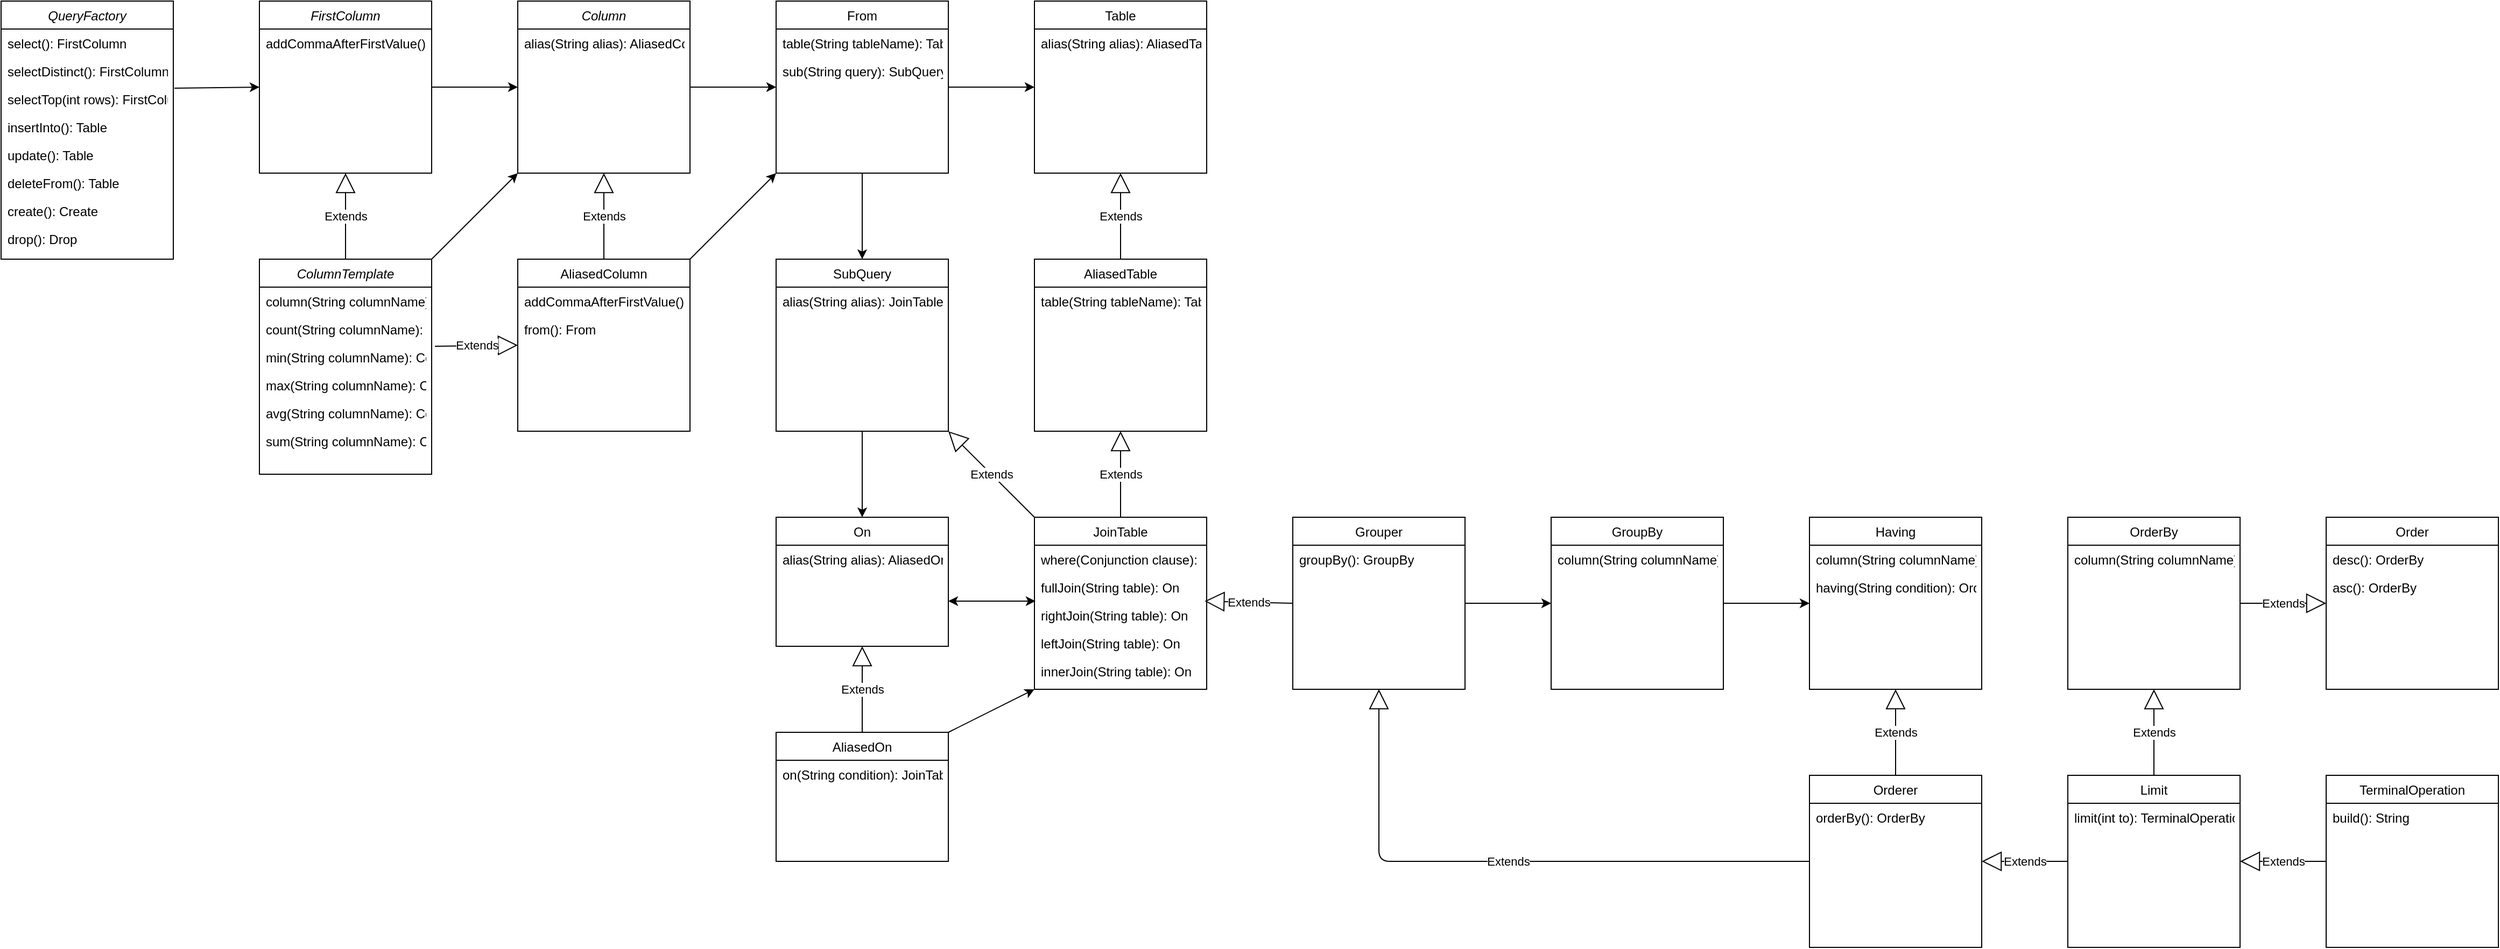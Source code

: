 <mxfile version="14.6.7" type="device" pages="2"><diagram id="C5RBs43oDa-KdzZeNtuy" name="Page-1"><mxGraphModel dx="1026" dy="450" grid="1" gridSize="10" guides="1" tooltips="1" connect="1" arrows="1" fold="1" page="1" pageScale="1" pageWidth="827" pageHeight="1169" math="0" shadow="0"><root><mxCell id="WIyWlLk6GJQsqaUBKTNV-0"/><mxCell id="WIyWlLk6GJQsqaUBKTNV-1" parent="WIyWlLk6GJQsqaUBKTNV-0"/><mxCell id="zkfFHV4jXpPFQw0GAbJ--0" value="Column" style="swimlane;fontStyle=2;align=center;verticalAlign=top;childLayout=stackLayout;horizontal=1;startSize=26;horizontalStack=0;resizeParent=1;resizeLast=0;collapsible=1;marginBottom=0;rounded=0;shadow=0;strokeWidth=1;" parent="WIyWlLk6GJQsqaUBKTNV-1" vertex="1"><mxGeometry x="520" y="280" width="160" height="160" as="geometry"><mxRectangle x="230" y="140" width="160" height="26" as="alternateBounds"/></mxGeometry></mxCell><mxCell id="h24zk3NHVWU1S0sZ4Jsn-0" value="alias(String alias): AliasedColumn" style="text;align=left;verticalAlign=top;spacingLeft=4;spacingRight=4;overflow=hidden;rotatable=0;points=[[0,0.5],[1,0.5]];portConstraint=eastwest;" parent="zkfFHV4jXpPFQw0GAbJ--0" vertex="1"><mxGeometry y="26" width="160" height="26" as="geometry"/></mxCell><mxCell id="zkfFHV4jXpPFQw0GAbJ--17" value="Table" style="swimlane;fontStyle=0;align=center;verticalAlign=top;childLayout=stackLayout;horizontal=1;startSize=26;horizontalStack=0;resizeParent=1;resizeLast=0;collapsible=1;marginBottom=0;rounded=0;shadow=0;strokeWidth=1;" parent="WIyWlLk6GJQsqaUBKTNV-1" vertex="1"><mxGeometry x="1000" y="280" width="160" height="160" as="geometry"><mxRectangle x="550" y="140" width="160" height="26" as="alternateBounds"/></mxGeometry></mxCell><mxCell id="zkfFHV4jXpPFQw0GAbJ--24" value="alias(String alias): AliasedTable" style="text;align=left;verticalAlign=top;spacingLeft=4;spacingRight=4;overflow=hidden;rotatable=0;points=[[0,0.5],[1,0.5]];portConstraint=eastwest;" parent="zkfFHV4jXpPFQw0GAbJ--17" vertex="1"><mxGeometry y="26" width="160" height="26" as="geometry"/></mxCell><mxCell id="h24zk3NHVWU1S0sZ4Jsn-11" value="QueryFactory" style="swimlane;fontStyle=2;align=center;verticalAlign=top;childLayout=stackLayout;horizontal=1;startSize=26;horizontalStack=0;resizeParent=1;resizeLast=0;collapsible=1;marginBottom=0;rounded=0;shadow=0;strokeWidth=1;" parent="WIyWlLk6GJQsqaUBKTNV-1" vertex="1"><mxGeometry x="40" y="280" width="160" height="240" as="geometry"><mxRectangle x="230" y="140" width="160" height="26" as="alternateBounds"/></mxGeometry></mxCell><mxCell id="h24zk3NHVWU1S0sZ4Jsn-12" value="select(): FirstColumn" style="text;align=left;verticalAlign=top;spacingLeft=4;spacingRight=4;overflow=hidden;rotatable=0;points=[[0,0.5],[1,0.5]];portConstraint=eastwest;" parent="h24zk3NHVWU1S0sZ4Jsn-11" vertex="1"><mxGeometry y="26" width="160" height="26" as="geometry"/></mxCell><mxCell id="h24zk3NHVWU1S0sZ4Jsn-14" value="selectDistinct(): FirstColumn" style="text;align=left;verticalAlign=top;spacingLeft=4;spacingRight=4;overflow=hidden;rotatable=0;points=[[0,0.5],[1,0.5]];portConstraint=eastwest;" parent="h24zk3NHVWU1S0sZ4Jsn-11" vertex="1"><mxGeometry y="52" width="160" height="26" as="geometry"/></mxCell><mxCell id="EfB675swxj0_n4PeyxLj-0" value="selectTop(int rows): FirstColumn" style="text;align=left;verticalAlign=top;spacingLeft=4;spacingRight=4;overflow=hidden;rotatable=0;points=[[0,0.5],[1,0.5]];portConstraint=eastwest;" parent="h24zk3NHVWU1S0sZ4Jsn-11" vertex="1"><mxGeometry y="78" width="160" height="26" as="geometry"/></mxCell><mxCell id="h1repfMXLiARq4BlfmfQ-0" value="insertInto(): Table" style="text;align=left;verticalAlign=top;spacingLeft=4;spacingRight=4;overflow=hidden;rotatable=0;points=[[0,0.5],[1,0.5]];portConstraint=eastwest;" parent="h24zk3NHVWU1S0sZ4Jsn-11" vertex="1"><mxGeometry y="104" width="160" height="26" as="geometry"/></mxCell><mxCell id="WQTlYZZ8xY4NNlDOQnOh-1" value="update(): Table" style="text;align=left;verticalAlign=top;spacingLeft=4;spacingRight=4;overflow=hidden;rotatable=0;points=[[0,0.5],[1,0.5]];portConstraint=eastwest;" parent="h24zk3NHVWU1S0sZ4Jsn-11" vertex="1"><mxGeometry y="130" width="160" height="26" as="geometry"/></mxCell><mxCell id="WQTlYZZ8xY4NNlDOQnOh-20" value="deleteFrom(): Table" style="text;align=left;verticalAlign=top;spacingLeft=4;spacingRight=4;overflow=hidden;rotatable=0;points=[[0,0.5],[1,0.5]];portConstraint=eastwest;" parent="h24zk3NHVWU1S0sZ4Jsn-11" vertex="1"><mxGeometry y="156" width="160" height="26" as="geometry"/></mxCell><mxCell id="EfB675swxj0_n4PeyxLj-1" value="create(): Create" style="text;align=left;verticalAlign=top;spacingLeft=4;spacingRight=4;overflow=hidden;rotatable=0;points=[[0,0.5],[1,0.5]];portConstraint=eastwest;" parent="h24zk3NHVWU1S0sZ4Jsn-11" vertex="1"><mxGeometry y="182" width="160" height="26" as="geometry"/></mxCell><mxCell id="WQTlYZZ8xY4NNlDOQnOh-0" value="drop(): Drop" style="text;align=left;verticalAlign=top;spacingLeft=4;spacingRight=4;overflow=hidden;rotatable=0;points=[[0,0.5],[1,0.5]];portConstraint=eastwest;" parent="h24zk3NHVWU1S0sZ4Jsn-11" vertex="1"><mxGeometry y="208" width="160" height="26" as="geometry"/></mxCell><mxCell id="h24zk3NHVWU1S0sZ4Jsn-25" value="AliasedColumn" style="swimlane;fontStyle=0;align=center;verticalAlign=top;childLayout=stackLayout;horizontal=1;startSize=26;horizontalStack=0;resizeParent=1;resizeLast=0;collapsible=1;marginBottom=0;rounded=0;shadow=0;strokeWidth=1;" parent="WIyWlLk6GJQsqaUBKTNV-1" vertex="1"><mxGeometry x="520" y="520" width="160" height="160" as="geometry"><mxRectangle x="550" y="140" width="160" height="26" as="alternateBounds"/></mxGeometry></mxCell><mxCell id="Hs2EF_9010h0EkMGhD_J-79" value="addCommaAfterFirstValue(): void" style="text;align=left;verticalAlign=top;spacingLeft=4;spacingRight=4;overflow=hidden;rotatable=0;points=[[0,0.5],[1,0.5]];portConstraint=eastwest;" parent="h24zk3NHVWU1S0sZ4Jsn-25" vertex="1"><mxGeometry y="26" width="160" height="26" as="geometry"/></mxCell><mxCell id="h24zk3NHVWU1S0sZ4Jsn-28" value="from(): From" style="text;align=left;verticalAlign=top;spacingLeft=4;spacingRight=4;overflow=hidden;rotatable=0;points=[[0,0.5],[1,0.5]];portConstraint=eastwest;" parent="h24zk3NHVWU1S0sZ4Jsn-25" vertex="1"><mxGeometry y="52" width="160" height="26" as="geometry"/></mxCell><mxCell id="h24zk3NHVWU1S0sZ4Jsn-30" value="" style="endArrow=classic;html=1;entryX=0;entryY=0.5;entryDx=0;entryDy=0;" parent="WIyWlLk6GJQsqaUBKTNV-1" target="Hs2EF_9010h0EkMGhD_J-81" edge="1"><mxGeometry width="50" height="50" relative="1" as="geometry"><mxPoint x="680" y="360" as="sourcePoint"/><mxPoint x="760" y="397" as="targetPoint"/></mxGeometry></mxCell><mxCell id="h24zk3NHVWU1S0sZ4Jsn-34" value="On" style="swimlane;fontStyle=0;align=center;verticalAlign=top;childLayout=stackLayout;horizontal=1;startSize=26;horizontalStack=0;resizeParent=1;resizeLast=0;collapsible=1;marginBottom=0;rounded=0;shadow=0;strokeWidth=1;" parent="WIyWlLk6GJQsqaUBKTNV-1" vertex="1"><mxGeometry x="760" y="760" width="160" height="120" as="geometry"><mxRectangle x="550" y="140" width="160" height="26" as="alternateBounds"/></mxGeometry></mxCell><mxCell id="Hs2EF_9010h0EkMGhD_J-50" value="alias(String alias): AliasedOn" style="text;align=left;verticalAlign=top;spacingLeft=4;spacingRight=4;overflow=hidden;rotatable=0;points=[[0,0.5],[1,0.5]];portConstraint=eastwest;" parent="h24zk3NHVWU1S0sZ4Jsn-34" vertex="1"><mxGeometry y="26" width="160" height="26" as="geometry"/></mxCell><mxCell id="h24zk3NHVWU1S0sZ4Jsn-42" value="" style="endArrow=classic;html=1;entryX=0;entryY=1;entryDx=0;entryDy=0;exitX=1;exitY=0;exitDx=0;exitDy=0;" parent="WIyWlLk6GJQsqaUBKTNV-1" source="h24zk3NHVWU1S0sZ4Jsn-25" target="Hs2EF_9010h0EkMGhD_J-81" edge="1"><mxGeometry width="50" height="50" relative="1" as="geometry"><mxPoint x="680" y="530" as="sourcePoint"/><mxPoint x="760" y="531" as="targetPoint"/></mxGeometry></mxCell><mxCell id="h24zk3NHVWU1S0sZ4Jsn-52" value="FirstColumn" style="swimlane;fontStyle=2;align=center;verticalAlign=top;childLayout=stackLayout;horizontal=1;startSize=26;horizontalStack=0;resizeParent=1;resizeLast=0;collapsible=1;marginBottom=0;rounded=0;shadow=0;strokeWidth=1;" parent="WIyWlLk6GJQsqaUBKTNV-1" vertex="1"><mxGeometry x="280" y="280" width="160" height="160" as="geometry"><mxRectangle x="230" y="140" width="160" height="26" as="alternateBounds"/></mxGeometry></mxCell><mxCell id="Hs2EF_9010h0EkMGhD_J-70" value="addCommaAfterFirstValue(): void" style="text;align=left;verticalAlign=top;spacingLeft=4;spacingRight=4;overflow=hidden;rotatable=0;points=[[0,0.5],[1,0.5]];portConstraint=eastwest;" parent="h24zk3NHVWU1S0sZ4Jsn-52" vertex="1"><mxGeometry y="26" width="160" height="26" as="geometry"/></mxCell><mxCell id="h24zk3NHVWU1S0sZ4Jsn-60" value="" style="endArrow=classic;html=1;entryX=0;entryY=0.5;entryDx=0;entryDy=0;exitX=1;exitY=0.5;exitDx=0;exitDy=0;" parent="WIyWlLk6GJQsqaUBKTNV-1" source="h24zk3NHVWU1S0sZ4Jsn-52" target="zkfFHV4jXpPFQw0GAbJ--0" edge="1"><mxGeometry width="50" height="50" relative="1" as="geometry"><mxPoint x="440" y="379" as="sourcePoint"/><mxPoint x="520" y="379" as="targetPoint"/></mxGeometry></mxCell><mxCell id="h1repfMXLiARq4BlfmfQ-1" value="" style="endArrow=classic;html=1;entryX=0;entryY=0.5;entryDx=0;entryDy=0;exitX=1.006;exitY=0.115;exitDx=0;exitDy=0;exitPerimeter=0;" parent="WIyWlLk6GJQsqaUBKTNV-1" source="EfB675swxj0_n4PeyxLj-0" target="h24zk3NHVWU1S0sZ4Jsn-52" edge="1"><mxGeometry width="50" height="50" relative="1" as="geometry"><mxPoint x="240" y="371" as="sourcePoint"/><mxPoint x="280" y="371" as="targetPoint"/></mxGeometry></mxCell><mxCell id="h1repfMXLiARq4BlfmfQ-3" value="AliasedTable" style="swimlane;fontStyle=0;align=center;verticalAlign=top;childLayout=stackLayout;horizontal=1;startSize=26;horizontalStack=0;resizeParent=1;resizeLast=0;collapsible=1;marginBottom=0;rounded=0;shadow=0;strokeWidth=1;" parent="WIyWlLk6GJQsqaUBKTNV-1" vertex="1"><mxGeometry x="1000" y="520" width="160" height="160" as="geometry"><mxRectangle x="550" y="140" width="160" height="26" as="alternateBounds"/></mxGeometry></mxCell><mxCell id="WQTlYZZ8xY4NNlDOQnOh-19" value="table(String tableName): Table" style="text;align=left;verticalAlign=top;spacingLeft=4;spacingRight=4;overflow=hidden;rotatable=0;points=[[0,0.5],[1,0.5]];portConstraint=eastwest;" parent="h1repfMXLiARq4BlfmfQ-3" vertex="1"><mxGeometry y="26" width="160" height="26" as="geometry"/></mxCell><mxCell id="h1repfMXLiARq4BlfmfQ-11" value="Extends" style="endArrow=block;endSize=16;endFill=0;html=1;exitX=0.5;exitY=0;exitDx=0;exitDy=0;entryX=0.5;entryY=1;entryDx=0;entryDy=0;" parent="WIyWlLk6GJQsqaUBKTNV-1" source="h24zk3NHVWU1S0sZ4Jsn-25" target="zkfFHV4jXpPFQw0GAbJ--0" edge="1"><mxGeometry width="160" relative="1" as="geometry"><mxPoint x="580" y="510" as="sourcePoint"/><mxPoint x="740" y="510" as="targetPoint"/></mxGeometry></mxCell><mxCell id="h1repfMXLiARq4BlfmfQ-12" value="Extends" style="endArrow=block;endSize=16;endFill=0;html=1;exitX=0.5;exitY=0;exitDx=0;exitDy=0;entryX=0.5;entryY=1;entryDx=0;entryDy=0;" parent="WIyWlLk6GJQsqaUBKTNV-1" source="h1repfMXLiARq4BlfmfQ-3" target="zkfFHV4jXpPFQw0GAbJ--17" edge="1"><mxGeometry width="160" relative="1" as="geometry"><mxPoint x="850" y="610" as="sourcePoint"/><mxPoint x="850" y="530" as="targetPoint"/></mxGeometry></mxCell><mxCell id="h1repfMXLiARq4BlfmfQ-13" value="JoinTable" style="swimlane;fontStyle=0;align=center;verticalAlign=top;childLayout=stackLayout;horizontal=1;startSize=26;horizontalStack=0;resizeParent=1;resizeLast=0;collapsible=1;marginBottom=0;rounded=0;shadow=0;strokeWidth=1;" parent="WIyWlLk6GJQsqaUBKTNV-1" vertex="1"><mxGeometry x="1000" y="760" width="160" height="160" as="geometry"><mxRectangle x="550" y="140" width="160" height="26" as="alternateBounds"/></mxGeometry></mxCell><mxCell id="h1repfMXLiARq4BlfmfQ-15" value="where(Conjunction clause): Grouper" style="text;align=left;verticalAlign=top;spacingLeft=4;spacingRight=4;overflow=hidden;rotatable=0;points=[[0,0.5],[1,0.5]];portConstraint=eastwest;" parent="h1repfMXLiARq4BlfmfQ-13" vertex="1"><mxGeometry y="26" width="160" height="26" as="geometry"/></mxCell><mxCell id="h1repfMXLiARq4BlfmfQ-19" value="fullJoin(String table): On" style="text;align=left;verticalAlign=top;spacingLeft=4;spacingRight=4;overflow=hidden;rotatable=0;points=[[0,0.5],[1,0.5]];portConstraint=eastwest;" parent="h1repfMXLiARq4BlfmfQ-13" vertex="1"><mxGeometry y="52" width="160" height="26" as="geometry"/></mxCell><mxCell id="h1repfMXLiARq4BlfmfQ-18" value="rightJoin(String table): On" style="text;align=left;verticalAlign=top;spacingLeft=4;spacingRight=4;overflow=hidden;rotatable=0;points=[[0,0.5],[1,0.5]];portConstraint=eastwest;" parent="h1repfMXLiARq4BlfmfQ-13" vertex="1"><mxGeometry y="78" width="160" height="26" as="geometry"/></mxCell><mxCell id="h1repfMXLiARq4BlfmfQ-17" value="leftJoin(String table): On" style="text;align=left;verticalAlign=top;spacingLeft=4;spacingRight=4;overflow=hidden;rotatable=0;points=[[0,0.5],[1,0.5]];portConstraint=eastwest;" parent="h1repfMXLiARq4BlfmfQ-13" vertex="1"><mxGeometry y="104" width="160" height="26" as="geometry"/></mxCell><mxCell id="h1repfMXLiARq4BlfmfQ-16" value="innerJoin(String table): On" style="text;align=left;verticalAlign=top;spacingLeft=4;spacingRight=4;overflow=hidden;rotatable=0;points=[[0,0.5],[1,0.5]];portConstraint=eastwest;" parent="h1repfMXLiARq4BlfmfQ-13" vertex="1"><mxGeometry y="130" width="160" height="26" as="geometry"/></mxCell><mxCell id="Hs2EF_9010h0EkMGhD_J-11" value="Grouper" style="swimlane;fontStyle=0;align=center;verticalAlign=top;childLayout=stackLayout;horizontal=1;startSize=26;horizontalStack=0;resizeParent=1;resizeLast=0;collapsible=1;marginBottom=0;rounded=0;shadow=0;strokeWidth=1;" parent="WIyWlLk6GJQsqaUBKTNV-1" vertex="1"><mxGeometry x="1240" y="760" width="160" height="160" as="geometry"><mxRectangle x="550" y="140" width="160" height="26" as="alternateBounds"/></mxGeometry></mxCell><mxCell id="Hs2EF_9010h0EkMGhD_J-14" value="groupBy(): GroupBy" style="text;align=left;verticalAlign=top;spacingLeft=4;spacingRight=4;overflow=hidden;rotatable=0;points=[[0,0.5],[1,0.5]];portConstraint=eastwest;" parent="Hs2EF_9010h0EkMGhD_J-11" vertex="1"><mxGeometry y="26" width="160" height="26" as="geometry"/></mxCell><mxCell id="Hs2EF_9010h0EkMGhD_J-15" value="Orderer" style="swimlane;fontStyle=0;align=center;verticalAlign=top;childLayout=stackLayout;horizontal=1;startSize=26;horizontalStack=0;resizeParent=1;resizeLast=0;collapsible=1;marginBottom=0;rounded=0;shadow=0;strokeWidth=1;" parent="WIyWlLk6GJQsqaUBKTNV-1" vertex="1"><mxGeometry x="1720" y="1000" width="160" height="160" as="geometry"><mxRectangle x="550" y="140" width="160" height="26" as="alternateBounds"/></mxGeometry></mxCell><mxCell id="Hs2EF_9010h0EkMGhD_J-16" value="orderBy(): OrderBy" style="text;align=left;verticalAlign=top;spacingLeft=4;spacingRight=4;overflow=hidden;rotatable=0;points=[[0,0.5],[1,0.5]];portConstraint=eastwest;" parent="Hs2EF_9010h0EkMGhD_J-15" vertex="1"><mxGeometry y="26" width="160" height="26" as="geometry"/></mxCell><mxCell id="Hs2EF_9010h0EkMGhD_J-18" value="Extends" style="endArrow=block;endSize=16;endFill=0;html=1;exitX=0;exitY=0.5;exitDx=0;exitDy=0;entryX=0.5;entryY=1;entryDx=0;entryDy=0;" parent="WIyWlLk6GJQsqaUBKTNV-1" source="Hs2EF_9010h0EkMGhD_J-15" target="Hs2EF_9010h0EkMGhD_J-11" edge="1"><mxGeometry width="160" relative="1" as="geometry"><mxPoint x="1571" y="1100" as="sourcePoint"/><mxPoint x="1821" y="920" as="targetPoint"/><Array as="points"><mxPoint x="1320" y="1080"/></Array></mxGeometry></mxCell><mxCell id="Hs2EF_9010h0EkMGhD_J-22" value="Limit" style="swimlane;fontStyle=0;align=center;verticalAlign=top;childLayout=stackLayout;horizontal=1;startSize=26;horizontalStack=0;resizeParent=1;resizeLast=0;collapsible=1;marginBottom=0;rounded=0;shadow=0;strokeWidth=1;" parent="WIyWlLk6GJQsqaUBKTNV-1" vertex="1"><mxGeometry x="1960" y="1000" width="160" height="160" as="geometry"><mxRectangle x="550" y="140" width="160" height="26" as="alternateBounds"/></mxGeometry></mxCell><mxCell id="Hs2EF_9010h0EkMGhD_J-23" value="limit(int to): TerminalOperation" style="text;align=left;verticalAlign=top;spacingLeft=4;spacingRight=4;overflow=hidden;rotatable=0;points=[[0,0.5],[1,0.5]];portConstraint=eastwest;" parent="Hs2EF_9010h0EkMGhD_J-22" vertex="1"><mxGeometry y="26" width="160" height="26" as="geometry"/></mxCell><mxCell id="Hs2EF_9010h0EkMGhD_J-24" value="Order" style="swimlane;fontStyle=0;align=center;verticalAlign=top;childLayout=stackLayout;horizontal=1;startSize=26;horizontalStack=0;resizeParent=1;resizeLast=0;collapsible=1;marginBottom=0;rounded=0;shadow=0;strokeWidth=1;" parent="WIyWlLk6GJQsqaUBKTNV-1" vertex="1"><mxGeometry x="2200" y="760" width="160" height="160" as="geometry"><mxRectangle x="550" y="140" width="160" height="26" as="alternateBounds"/></mxGeometry></mxCell><mxCell id="Hs2EF_9010h0EkMGhD_J-25" value="desc(): OrderBy" style="text;align=left;verticalAlign=top;spacingLeft=4;spacingRight=4;overflow=hidden;rotatable=0;points=[[0,0.5],[1,0.5]];portConstraint=eastwest;" parent="Hs2EF_9010h0EkMGhD_J-24" vertex="1"><mxGeometry y="26" width="160" height="26" as="geometry"/></mxCell><mxCell id="Hs2EF_9010h0EkMGhD_J-26" value="asc(): OrderBy" style="text;align=left;verticalAlign=top;spacingLeft=4;spacingRight=4;overflow=hidden;rotatable=0;points=[[0,0.5],[1,0.5]];portConstraint=eastwest;" parent="Hs2EF_9010h0EkMGhD_J-24" vertex="1"><mxGeometry y="52" width="160" height="26" as="geometry"/></mxCell><mxCell id="Hs2EF_9010h0EkMGhD_J-27" value="Extends" style="endArrow=block;endSize=16;endFill=0;html=1;exitX=1;exitY=0.5;exitDx=0;exitDy=0;entryX=0;entryY=0.5;entryDx=0;entryDy=0;" parent="WIyWlLk6GJQsqaUBKTNV-1" source="Hs2EF_9010h0EkMGhD_J-38" target="Hs2EF_9010h0EkMGhD_J-24" edge="1"><mxGeometry width="160" relative="1" as="geometry"><mxPoint x="2110" y="840" as="sourcePoint"/><mxPoint x="1790" y="680" as="targetPoint"/></mxGeometry></mxCell><mxCell id="Hs2EF_9010h0EkMGhD_J-28" value="Extends" style="endArrow=block;endSize=16;endFill=0;html=1;exitX=0;exitY=0.5;exitDx=0;exitDy=0;entryX=0.988;entryY=0;entryDx=0;entryDy=0;entryPerimeter=0;" parent="WIyWlLk6GJQsqaUBKTNV-1" source="Hs2EF_9010h0EkMGhD_J-11" target="h1repfMXLiARq4BlfmfQ-18" edge="1"><mxGeometry width="160" relative="1" as="geometry"><mxPoint x="1571" y="850" as="sourcePoint"/><mxPoint x="1400" y="920" as="targetPoint"/></mxGeometry></mxCell><mxCell id="Hs2EF_9010h0EkMGhD_J-32" value="GroupBy" style="swimlane;fontStyle=0;align=center;verticalAlign=top;childLayout=stackLayout;horizontal=1;startSize=26;horizontalStack=0;resizeParent=1;resizeLast=0;collapsible=1;marginBottom=0;rounded=0;shadow=0;strokeWidth=1;" parent="WIyWlLk6GJQsqaUBKTNV-1" vertex="1"><mxGeometry x="1480" y="760" width="160" height="160" as="geometry"><mxRectangle x="550" y="140" width="160" height="26" as="alternateBounds"/></mxGeometry></mxCell><mxCell id="WQTlYZZ8xY4NNlDOQnOh-14" value="column(String columnName): Having" style="text;align=left;verticalAlign=top;spacingLeft=4;spacingRight=4;overflow=hidden;rotatable=0;points=[[0,0.5],[1,0.5]];portConstraint=eastwest;" parent="Hs2EF_9010h0EkMGhD_J-32" vertex="1"><mxGeometry y="26" width="160" height="26" as="geometry"/></mxCell><mxCell id="Hs2EF_9010h0EkMGhD_J-38" value="OrderBy" style="swimlane;fontStyle=0;align=center;verticalAlign=top;childLayout=stackLayout;horizontal=1;startSize=26;horizontalStack=0;resizeParent=1;resizeLast=0;collapsible=1;marginBottom=0;rounded=0;shadow=0;strokeWidth=1;" parent="WIyWlLk6GJQsqaUBKTNV-1" vertex="1"><mxGeometry x="1960" y="760" width="160" height="160" as="geometry"><mxRectangle x="550" y="140" width="160" height="26" as="alternateBounds"/></mxGeometry></mxCell><mxCell id="Hs2EF_9010h0EkMGhD_J-7" value="column(String columnName): Order" style="text;align=left;verticalAlign=top;spacingLeft=4;spacingRight=4;overflow=hidden;rotatable=0;points=[[0,0.5],[1,0.5]];portConstraint=eastwest;" parent="Hs2EF_9010h0EkMGhD_J-38" vertex="1"><mxGeometry y="26" width="160" height="26" as="geometry"/></mxCell><mxCell id="Hs2EF_9010h0EkMGhD_J-46" value="Extends" style="endArrow=block;endSize=16;endFill=0;html=1;entryX=1;entryY=0.5;entryDx=0;entryDy=0;exitX=0;exitY=0.5;exitDx=0;exitDy=0;" parent="WIyWlLk6GJQsqaUBKTNV-1" source="Hs2EF_9010h0EkMGhD_J-22" target="Hs2EF_9010h0EkMGhD_J-15" edge="1"><mxGeometry width="160" relative="1" as="geometry"><mxPoint x="1970" y="950" as="sourcePoint"/><mxPoint x="1910" y="1090" as="targetPoint"/></mxGeometry></mxCell><mxCell id="Hs2EF_9010h0EkMGhD_J-47" value="Extends" style="endArrow=block;endSize=16;endFill=0;html=1;exitX=0.5;exitY=0;exitDx=0;exitDy=0;entryX=0.5;entryY=1;entryDx=0;entryDy=0;" parent="WIyWlLk6GJQsqaUBKTNV-1" source="Hs2EF_9010h0EkMGhD_J-22" edge="1"><mxGeometry width="160" relative="1" as="geometry"><mxPoint x="1911" y="930" as="sourcePoint"/><mxPoint x="2040" y="920" as="targetPoint"/></mxGeometry></mxCell><mxCell id="Hs2EF_9010h0EkMGhD_J-62" value="Extends" style="endArrow=block;endSize=16;endFill=0;html=1;exitX=0.5;exitY=0;exitDx=0;exitDy=0;entryX=0.5;entryY=1;entryDx=0;entryDy=0;" parent="WIyWlLk6GJQsqaUBKTNV-1" source="h1repfMXLiARq4BlfmfQ-13" target="h1repfMXLiARq4BlfmfQ-3" edge="1"><mxGeometry width="160" relative="1" as="geometry"><mxPoint x="1330" y="930" as="sourcePoint"/><mxPoint x="920" y="680" as="targetPoint"/></mxGeometry></mxCell><mxCell id="Hs2EF_9010h0EkMGhD_J-63" value="AliasedOn" style="swimlane;fontStyle=0;align=center;verticalAlign=top;childLayout=stackLayout;horizontal=1;startSize=26;horizontalStack=0;resizeParent=1;resizeLast=0;collapsible=1;marginBottom=0;rounded=0;shadow=0;strokeWidth=1;" parent="WIyWlLk6GJQsqaUBKTNV-1" vertex="1"><mxGeometry x="760" y="960" width="160" height="120" as="geometry"><mxRectangle x="550" y="140" width="160" height="26" as="alternateBounds"/></mxGeometry></mxCell><mxCell id="Hs2EF_9010h0EkMGhD_J-64" value="on(String condition): JoinTable" style="text;align=left;verticalAlign=top;spacingLeft=4;spacingRight=4;overflow=hidden;rotatable=0;points=[[0,0.5],[1,0.5]];portConstraint=eastwest;" parent="Hs2EF_9010h0EkMGhD_J-63" vertex="1"><mxGeometry y="26" width="160" height="26" as="geometry"/></mxCell><mxCell id="Hs2EF_9010h0EkMGhD_J-66" value="Extends" style="endArrow=block;endSize=16;endFill=0;html=1;exitX=0.5;exitY=0;exitDx=0;exitDy=0;entryX=0.5;entryY=1;entryDx=0;entryDy=0;" parent="WIyWlLk6GJQsqaUBKTNV-1" source="Hs2EF_9010h0EkMGhD_J-63" target="h24zk3NHVWU1S0sZ4Jsn-34" edge="1"><mxGeometry width="160" relative="1" as="geometry"><mxPoint x="1692" y="930" as="sourcePoint"/><mxPoint x="1410" y="930" as="targetPoint"/></mxGeometry></mxCell><mxCell id="Hs2EF_9010h0EkMGhD_J-67" value="" style="endArrow=classic;html=1;exitX=1;exitY=0;exitDx=0;exitDy=0;entryX=0;entryY=1;entryDx=0;entryDy=0;" parent="WIyWlLk6GJQsqaUBKTNV-1" source="Hs2EF_9010h0EkMGhD_J-63" target="h1repfMXLiARq4BlfmfQ-13" edge="1"><mxGeometry width="50" height="50" relative="1" as="geometry"><mxPoint x="1170" y="830" as="sourcePoint"/><mxPoint x="1270" y="801" as="targetPoint"/></mxGeometry></mxCell><mxCell id="Hs2EF_9010h0EkMGhD_J-73" value="ColumnTemplate" style="swimlane;fontStyle=2;align=center;verticalAlign=top;childLayout=stackLayout;horizontal=1;startSize=26;horizontalStack=0;resizeParent=1;resizeLast=0;collapsible=1;marginBottom=0;rounded=0;shadow=0;strokeWidth=1;" parent="WIyWlLk6GJQsqaUBKTNV-1" vertex="1"><mxGeometry x="280" y="520" width="160" height="200" as="geometry"><mxRectangle x="230" y="140" width="160" height="26" as="alternateBounds"/></mxGeometry></mxCell><mxCell id="Hs2EF_9010h0EkMGhD_J-74" value="column(String columnName): FirstColumn" style="text;align=left;verticalAlign=top;spacingLeft=4;spacingRight=4;overflow=hidden;rotatable=0;points=[[0,0.5],[1,0.5]];portConstraint=eastwest;" parent="Hs2EF_9010h0EkMGhD_J-73" vertex="1"><mxGeometry y="26" width="160" height="26" as="geometry"/></mxCell><mxCell id="Hs2EF_9010h0EkMGhD_J-98" value="count(String columnName): Column" style="text;align=left;verticalAlign=top;spacingLeft=4;spacingRight=4;overflow=hidden;rotatable=0;points=[[0,0.5],[1,0.5]];portConstraint=eastwest;" parent="Hs2EF_9010h0EkMGhD_J-73" vertex="1"><mxGeometry y="52" width="160" height="26" as="geometry"/></mxCell><mxCell id="Hs2EF_9010h0EkMGhD_J-75" value="min(String columnName): Column" style="text;align=left;verticalAlign=top;spacingLeft=4;spacingRight=4;overflow=hidden;rotatable=0;points=[[0,0.5],[1,0.5]];portConstraint=eastwest;" parent="Hs2EF_9010h0EkMGhD_J-73" vertex="1"><mxGeometry y="78" width="160" height="26" as="geometry"/></mxCell><mxCell id="Hs2EF_9010h0EkMGhD_J-78" value="max(String columnName): Column" style="text;align=left;verticalAlign=top;spacingLeft=4;spacingRight=4;overflow=hidden;rotatable=0;points=[[0,0.5],[1,0.5]];portConstraint=eastwest;" parent="Hs2EF_9010h0EkMGhD_J-73" vertex="1"><mxGeometry y="104" width="160" height="26" as="geometry"/></mxCell><mxCell id="Hs2EF_9010h0EkMGhD_J-96" value="avg(String columnName): Column" style="text;align=left;verticalAlign=top;spacingLeft=4;spacingRight=4;overflow=hidden;rotatable=0;points=[[0,0.5],[1,0.5]];portConstraint=eastwest;" parent="Hs2EF_9010h0EkMGhD_J-73" vertex="1"><mxGeometry y="130" width="160" height="26" as="geometry"/></mxCell><mxCell id="Hs2EF_9010h0EkMGhD_J-97" value="sum(String columnName): Column" style="text;align=left;verticalAlign=top;spacingLeft=4;spacingRight=4;overflow=hidden;rotatable=0;points=[[0,0.5],[1,0.5]];portConstraint=eastwest;" parent="Hs2EF_9010h0EkMGhD_J-73" vertex="1"><mxGeometry y="156" width="160" height="26" as="geometry"/></mxCell><mxCell id="Hs2EF_9010h0EkMGhD_J-76" value="Extends" style="endArrow=block;endSize=16;endFill=0;html=1;exitX=0.5;exitY=0;exitDx=0;exitDy=0;entryX=0.5;entryY=1;entryDx=0;entryDy=0;" parent="WIyWlLk6GJQsqaUBKTNV-1" source="Hs2EF_9010h0EkMGhD_J-73" target="h24zk3NHVWU1S0sZ4Jsn-52" edge="1"><mxGeometry width="160" relative="1" as="geometry"><mxPoint x="610" y="530" as="sourcePoint"/><mxPoint x="610" y="450" as="targetPoint"/></mxGeometry></mxCell><mxCell id="Hs2EF_9010h0EkMGhD_J-77" value="Extends" style="endArrow=block;endSize=16;endFill=0;html=1;exitX=1.019;exitY=0.115;exitDx=0;exitDy=0;entryX=0;entryY=0.5;entryDx=0;entryDy=0;exitPerimeter=0;" parent="WIyWlLk6GJQsqaUBKTNV-1" source="Hs2EF_9010h0EkMGhD_J-75" target="h24zk3NHVWU1S0sZ4Jsn-25" edge="1"><mxGeometry width="160" relative="1" as="geometry"><mxPoint x="620" y="540" as="sourcePoint"/><mxPoint x="620" y="460" as="targetPoint"/></mxGeometry></mxCell><mxCell id="Hs2EF_9010h0EkMGhD_J-80" value="" style="endArrow=classic;html=1;entryX=0;entryY=1;entryDx=0;entryDy=0;exitX=1;exitY=0;exitDx=0;exitDy=0;" parent="WIyWlLk6GJQsqaUBKTNV-1" source="Hs2EF_9010h0EkMGhD_J-73" target="zkfFHV4jXpPFQw0GAbJ--0" edge="1"><mxGeometry width="50" height="50" relative="1" as="geometry"><mxPoint x="210" y="370.002" as="sourcePoint"/><mxPoint x="290" y="370" as="targetPoint"/></mxGeometry></mxCell><mxCell id="Hs2EF_9010h0EkMGhD_J-81" value="From" style="swimlane;fontStyle=0;align=center;verticalAlign=top;childLayout=stackLayout;horizontal=1;startSize=26;horizontalStack=0;resizeParent=1;resizeLast=0;collapsible=1;marginBottom=0;rounded=0;shadow=0;strokeWidth=1;" parent="WIyWlLk6GJQsqaUBKTNV-1" vertex="1"><mxGeometry x="760" y="280" width="160" height="160" as="geometry"><mxRectangle x="550" y="140" width="160" height="26" as="alternateBounds"/></mxGeometry></mxCell><mxCell id="Hs2EF_9010h0EkMGhD_J-85" value="table(String tableName): Table" style="text;align=left;verticalAlign=top;spacingLeft=4;spacingRight=4;overflow=hidden;rotatable=0;points=[[0,0.5],[1,0.5]];portConstraint=eastwest;" parent="Hs2EF_9010h0EkMGhD_J-81" vertex="1"><mxGeometry y="26" width="160" height="26" as="geometry"/></mxCell><mxCell id="WQTlYZZ8xY4NNlDOQnOh-21" value="sub(String query): SubQuery" style="text;align=left;verticalAlign=top;spacingLeft=4;spacingRight=4;overflow=hidden;rotatable=0;points=[[0,0.5],[1,0.5]];portConstraint=eastwest;" parent="Hs2EF_9010h0EkMGhD_J-81" vertex="1"><mxGeometry y="52" width="160" height="26" as="geometry"/></mxCell><mxCell id="Hs2EF_9010h0EkMGhD_J-87" value="" style="endArrow=classic;html=1;entryX=0;entryY=0.5;entryDx=0;entryDy=0;exitX=1;exitY=0.5;exitDx=0;exitDy=0;" parent="WIyWlLk6GJQsqaUBKTNV-1" source="Hs2EF_9010h0EkMGhD_J-81" target="zkfFHV4jXpPFQw0GAbJ--17" edge="1"><mxGeometry width="50" height="50" relative="1" as="geometry"><mxPoint x="950" y="420" as="sourcePoint"/><mxPoint x="770" y="370" as="targetPoint"/></mxGeometry></mxCell><mxCell id="hAjSI3b-thGrwwldcPpV-1" value="TerminalOperation" style="swimlane;fontStyle=0;align=center;verticalAlign=top;childLayout=stackLayout;horizontal=1;startSize=26;horizontalStack=0;resizeParent=1;resizeLast=0;collapsible=1;marginBottom=0;rounded=0;shadow=0;strokeWidth=1;" parent="WIyWlLk6GJQsqaUBKTNV-1" vertex="1"><mxGeometry x="2200" y="1000" width="160" height="160" as="geometry"><mxRectangle x="550" y="140" width="160" height="26" as="alternateBounds"/></mxGeometry></mxCell><mxCell id="hAjSI3b-thGrwwldcPpV-2" value="build(): String" style="text;align=left;verticalAlign=top;spacingLeft=4;spacingRight=4;overflow=hidden;rotatable=0;points=[[0,0.5],[1,0.5]];portConstraint=eastwest;" parent="hAjSI3b-thGrwwldcPpV-1" vertex="1"><mxGeometry y="26" width="160" height="26" as="geometry"/></mxCell><mxCell id="hAjSI3b-thGrwwldcPpV-3" value="Extends" style="endArrow=block;endSize=16;endFill=0;html=1;exitX=0;exitY=0.5;exitDx=0;exitDy=0;entryX=1;entryY=0.5;entryDx=0;entryDy=0;" parent="WIyWlLk6GJQsqaUBKTNV-1" source="hAjSI3b-thGrwwldcPpV-1" target="Hs2EF_9010h0EkMGhD_J-22" edge="1"><mxGeometry width="160" relative="1" as="geometry"><mxPoint x="2050" y="1010" as="sourcePoint"/><mxPoint x="2050" y="930" as="targetPoint"/></mxGeometry></mxCell><mxCell id="WQTlYZZ8xY4NNlDOQnOh-2" value="" style="endArrow=classic;startArrow=classic;html=1;exitX=0.006;exitY=0;exitDx=0;exitDy=0;exitPerimeter=0;" parent="WIyWlLk6GJQsqaUBKTNV-1" source="h1repfMXLiARq4BlfmfQ-18" edge="1"><mxGeometry width="50" height="50" relative="1" as="geometry"><mxPoint x="1110" y="740" as="sourcePoint"/><mxPoint x="920" y="838" as="targetPoint"/></mxGeometry></mxCell><mxCell id="WQTlYZZ8xY4NNlDOQnOh-4" value="" style="endArrow=classic;html=1;entryX=0;entryY=0.5;entryDx=0;entryDy=0;exitX=1;exitY=0.5;exitDx=0;exitDy=0;" parent="WIyWlLk6GJQsqaUBKTNV-1" source="Hs2EF_9010h0EkMGhD_J-11" target="Hs2EF_9010h0EkMGhD_J-32" edge="1"><mxGeometry width="50" height="50" relative="1" as="geometry"><mxPoint x="1649.04" y="850.002" as="sourcePoint"/><mxPoint x="1730" y="850" as="targetPoint"/></mxGeometry></mxCell><mxCell id="WQTlYZZ8xY4NNlDOQnOh-9" value="Having" style="swimlane;fontStyle=0;align=center;verticalAlign=top;childLayout=stackLayout;horizontal=1;startSize=26;horizontalStack=0;resizeParent=1;resizeLast=0;collapsible=1;marginBottom=0;rounded=0;shadow=0;strokeWidth=1;" parent="WIyWlLk6GJQsqaUBKTNV-1" vertex="1"><mxGeometry x="1720" y="760" width="160" height="160" as="geometry"><mxRectangle x="550" y="140" width="160" height="26" as="alternateBounds"/></mxGeometry></mxCell><mxCell id="WQTlYZZ8xY4NNlDOQnOh-17" value="column(String columnName): Having" style="text;align=left;verticalAlign=top;spacingLeft=4;spacingRight=4;overflow=hidden;rotatable=0;points=[[0,0.5],[1,0.5]];portConstraint=eastwest;" parent="WQTlYZZ8xY4NNlDOQnOh-9" vertex="1"><mxGeometry y="26" width="160" height="26" as="geometry"/></mxCell><mxCell id="Hs2EF_9010h0EkMGhD_J-45" value="having(String condition): Orderer" style="text;align=left;verticalAlign=top;spacingLeft=4;spacingRight=4;overflow=hidden;rotatable=0;points=[[0,0.5],[1,0.5]];portConstraint=eastwest;" parent="WQTlYZZ8xY4NNlDOQnOh-9" vertex="1"><mxGeometry y="52" width="160" height="26" as="geometry"/></mxCell><mxCell id="WQTlYZZ8xY4NNlDOQnOh-13" value="Extends" style="endArrow=block;endSize=16;endFill=0;html=1;exitX=0.5;exitY=0;exitDx=0;exitDy=0;entryX=0.5;entryY=1;entryDx=0;entryDy=0;" parent="WIyWlLk6GJQsqaUBKTNV-1" source="Hs2EF_9010h0EkMGhD_J-15" target="WQTlYZZ8xY4NNlDOQnOh-9" edge="1"><mxGeometry width="160" relative="1" as="geometry"><mxPoint x="1810" y="1010" as="sourcePoint"/><mxPoint x="1670" y="890" as="targetPoint"/></mxGeometry></mxCell><mxCell id="WQTlYZZ8xY4NNlDOQnOh-18" value="" style="endArrow=classic;html=1;entryX=0;entryY=0.5;entryDx=0;entryDy=0;exitX=1;exitY=0.5;exitDx=0;exitDy=0;" parent="WIyWlLk6GJQsqaUBKTNV-1" source="Hs2EF_9010h0EkMGhD_J-32" target="WQTlYZZ8xY4NNlDOQnOh-9" edge="1"><mxGeometry width="50" height="50" relative="1" as="geometry"><mxPoint x="1410" y="850" as="sourcePoint"/><mxPoint x="1490" y="850" as="targetPoint"/></mxGeometry></mxCell><mxCell id="WQTlYZZ8xY4NNlDOQnOh-22" value="SubQuery" style="swimlane;fontStyle=0;align=center;verticalAlign=top;childLayout=stackLayout;horizontal=1;startSize=26;horizontalStack=0;resizeParent=1;resizeLast=0;collapsible=1;marginBottom=0;rounded=0;shadow=0;strokeWidth=1;" parent="WIyWlLk6GJQsqaUBKTNV-1" vertex="1"><mxGeometry x="760" y="520" width="160" height="160" as="geometry"><mxRectangle x="550" y="140" width="160" height="26" as="alternateBounds"/></mxGeometry></mxCell><mxCell id="WQTlYZZ8xY4NNlDOQnOh-23" value="alias(String alias): JoinTable" style="text;align=left;verticalAlign=top;spacingLeft=4;spacingRight=4;overflow=hidden;rotatable=0;points=[[0,0.5],[1,0.5]];portConstraint=eastwest;" parent="WQTlYZZ8xY4NNlDOQnOh-22" vertex="1"><mxGeometry y="26" width="160" height="26" as="geometry"/></mxCell><mxCell id="WQTlYZZ8xY4NNlDOQnOh-24" value="" style="endArrow=classic;html=1;entryX=0.5;entryY=0;entryDx=0;entryDy=0;exitX=0.5;exitY=1;exitDx=0;exitDy=0;" parent="WIyWlLk6GJQsqaUBKTNV-1" source="Hs2EF_9010h0EkMGhD_J-81" target="WQTlYZZ8xY4NNlDOQnOh-22" edge="1"><mxGeometry width="50" height="50" relative="1" as="geometry"><mxPoint x="930" y="370" as="sourcePoint"/><mxPoint x="1010" y="370" as="targetPoint"/></mxGeometry></mxCell><mxCell id="WQTlYZZ8xY4NNlDOQnOh-25" value="" style="endArrow=classic;html=1;entryX=0.5;entryY=0;entryDx=0;entryDy=0;exitX=0.5;exitY=1;exitDx=0;exitDy=0;" parent="WIyWlLk6GJQsqaUBKTNV-1" source="WQTlYZZ8xY4NNlDOQnOh-22" target="h24zk3NHVWU1S0sZ4Jsn-34" edge="1"><mxGeometry width="50" height="50" relative="1" as="geometry"><mxPoint x="940" y="380" as="sourcePoint"/><mxPoint x="1020" y="380" as="targetPoint"/></mxGeometry></mxCell><mxCell id="WQTlYZZ8xY4NNlDOQnOh-26" value="Extends" style="endArrow=block;endSize=16;endFill=0;html=1;exitX=0;exitY=0;exitDx=0;exitDy=0;entryX=1;entryY=1;entryDx=0;entryDy=0;" parent="WIyWlLk6GJQsqaUBKTNV-1" source="h1repfMXLiARq4BlfmfQ-13" target="WQTlYZZ8xY4NNlDOQnOh-22" edge="1"><mxGeometry width="160" relative="1" as="geometry"><mxPoint x="1090" y="770" as="sourcePoint"/><mxPoint x="1090" y="690" as="targetPoint"/></mxGeometry></mxCell></root></mxGraphModel></diagram><diagram id="Ow9V6Ym54veHrPqEXKy3" name="Page-2"><mxGraphModel dx="1026" dy="450" grid="1" gridSize="10" guides="1" tooltips="1" connect="1" arrows="1" fold="1" page="1" pageScale="1" pageWidth="850" pageHeight="1100" math="0" shadow="0"><root><mxCell id="m3Wl_wwwOwhI21_RcPmA-0"/><mxCell id="m3Wl_wwwOwhI21_RcPmA-1" parent="m3Wl_wwwOwhI21_RcPmA-0"/></root></mxGraphModel></diagram></mxfile>